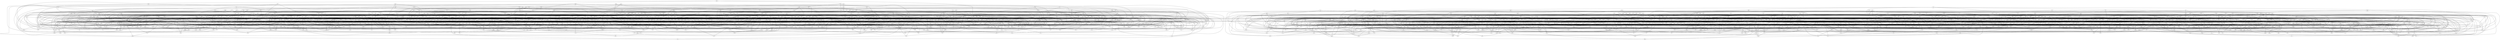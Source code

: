graph day25 {
ssr -- mkc;
ssr -- zdr;
ccn -- hpf;
ccn -- drf;
ccn -- dnr;
bpf -- krh;
bpf -- stt;
lhf -- zpv;
pgn -- xjc;
gfn -- xhp;
gfn -- hvg;
gfn -- bqd;
srl -- hfb;
srl -- gmm;
srl -- qjh;
mtb -- mcl;
mtb -- nps;
hkc -- dcz;
hkc -- mcl;
hkc -- kzp;
hkc -- zpc;
hkc -- sgg;
fhd -- vst;
kpz -- shk;
kpz -- mfn;
qkb -- gdx;
dgb -- xvb;
dgb -- mnf;
cnt -- pfj;
cnt -- khj;
cnt -- qdb;
rxk -- ktd;
xtf -- dhk;
xtf -- mqk;
xtf -- zmp;
czq -- hpc;
czq -- tmk;
czq -- ttv;
czq -- gmk;
rcs -- scs;
zjt -- jgd;
zjt -- jcm;
zjt -- kms;
vdj -- jkt;
vdj -- ssd;
zpq -- lmx;
zpq -- tcv;
zpq -- zdl;
mpz -- jcb;
mpz -- hfl;
mpz -- ppj;
bcm -- ctd;
bcm -- dtz;
bcm -- ssd;
bcm -- dxd;
bcm -- lsl;
qqq -- cjl;
qqq -- pdp;
qqq -- zhv;
qqq -- tvb;
gxj -- lkj;
gxj -- tbq;
gxj -- sfm;
zhk -- fqf;
zhk -- ptj;
zhk -- vln;
zdl -- lxk;
zdl -- dpr;
zdl -- tcv;
ncp -- vqp;
ncp -- vqn;
srz -- lnv;
srz -- fsg;
jqk -- csq;
jqk -- mcz;
cvv -- glq;
cvv -- rsc;
cvv -- dzf;
cvv -- gdn;
cvv -- dfp;
vcx -- vdj;
vcx -- npc;
vcx -- nrx;
lbq -- zds;
psn -- npq;
psn -- xzz;
psn -- gjx;
psn -- svf;
tnf -- zqk;
tnf -- jhs;
tnf -- zbh;
tnf -- lnq;
vtz -- bhh;
vtz -- gxr;
vtz -- blx;
pzq -- vcj;
pzq -- cqn;
pzq -- jxr;
pzq -- qvx;
bdt -- jzm;
bdt -- dhh;
bdt -- hpc;
bdt -- tbp;
gjm -- vtz;
gjm -- kjl;
gjm -- jln;
zcg -- kcv;
zcg -- sqv;
fck -- qsp;
fck -- tcp;
lls -- zvq;
lls -- tkd;
lls -- tzd;
hbr -- hld;
hbr -- rkl;
hbr -- cbg;
zsh -- dcx;
zsh -- zhr;
mmr -- tbk;
mmr -- qns;
mmr -- zmp;
fvf -- rsp;
rfr -- bdd;
krn -- dkk;
krn -- dfd;
vvc -- hmj;
vvc -- zmh;
ctd -- gmg;
ctd -- lmq;
ctd -- zzk;
sqk -- qsg;
sqk -- hpq;
sqk -- nhf;
rsp -- vlb;
tsf -- dkp;
tsf -- csh;
lcm -- tjj;
nxn -- gph;
nxn -- kjl;
jxr -- rgn;
cch -- snz;
dtz -- kng;
gkn -- bgm;
rfk -- ngv;
qrr -- bqr;
qrr -- rjp;
qrr -- fqs;
qrr -- gsx;
qrr -- rjr;
dmq -- clv;
dmq -- zdj;
dmq -- zmh;
dxd -- mxp;
gxr -- nnh;
gxr -- hpn;
pqx -- nbh;
pqx -- qjx;
pqx -- frt;
pqx -- vpb;
pqx -- mmn;
mdt -- qkc;
mdt -- jzn;
mdt -- jks;
mdt -- qbc;
mdt -- zdp;
frj -- fgj;
dvv -- tjj;
dvv -- hkm;
dvv -- tqf;
dvv -- cmc;
mcs -- ttz;
mcs -- xcr;
vxg -- mcp;
vxg -- gxt;
vxg -- mqn;
pmv -- sqv;
mzb -- zsh;
pvf -- sgg;
pvf -- jzx;
sxk -- nsg;
sxk -- mpc;
sxk -- qjh;
grj -- srz;
grj -- dgx;
vbh -- sbn;
vbh -- rkl;
qzg -- xdv;
qzg -- zgb;
qzg -- mpl;
qzg -- fmc;
zbl -- zbf;
nst -- svd;
fbq -- cmf;
fbq -- dcx;
fbq -- gzt;
fbq -- lln;
kfb -- gsk;
lsv -- lch;
lsv -- lxt;
lsv -- mfv;
lsv -- lxk;
slc -- ppg;
rds -- hrd;
rds -- tlv;
rds -- qbm;
vgp -- qcp;
vgp -- tcj;
kcx -- mbc;
kcx -- gkn;
kcx -- xmk;
kcx -- xtj;
kzj -- fpg;
kzj -- dng;
qhr -- gfm;
qhr -- ktx;
qhr -- lmg;
qhr -- kbn;
dtr -- fgc;
dtr -- mzg;
dtr -- mcs;
vfx -- mfh;
vfx -- frd;
szm -- hkt;
szm -- gmm;
szm -- hfh;
szm -- ckk;
qdg -- rcg;
kxg -- qnz;
kxg -- vbk;
kxg -- pff;
kxg -- hll;
kxg -- dfs;
hgm -- gnk;
hgm -- ptd;
hgm -- mxc;
hgm -- kmb;
gbx -- mkt;
gbx -- nkn;
gbx -- mcj;
fpx -- dtz;
fpx -- zvh;
lgl -- qcg;
lgl -- zbh;
lgl -- rcg;
sfv -- mzg;
sfv -- xfd;
sfv -- kgs;
sls -- dfj;
sls -- tfd;
sls -- vtj;
sls -- znv;
msc -- gqz;
msc -- hdp;
msc -- gdn;
msc -- qbd;
tfz -- fnk;
tfz -- scr;
tfz -- vff;
tfz -- tdb;
gmb -- gst;
gmb -- dqr;
gmb -- grk;
gmb -- hfp;
grs -- pfj;
xsr -- bbs;
vbj -- pts;
vbj -- lnm;
vbj -- jzx;
qnx -- qxz;
qnx -- ckk;
nvt -- dhc;
dhk -- ztd;
zfm -- shk;
zfm -- npq;
zfm -- kbn;
zfm -- lbd;
jjl -- sht;
jjl -- cvl;
jjl -- qkr;
jjl -- kbf;
jsv -- dhg;
jsv -- jvg;
jsv -- ghd;
jsv -- hqs;
jsv -- mrr;
nlk -- xsp;
nlk -- cbt;
nlk -- qmd;
blx -- mtb;
blx -- fhf;
slk -- bmb;
slk -- jjp;
slk -- hdg;
slk -- dtf;
pkk -- ksl;
bjv -- kbl;
bjv -- rbl;
bjv -- bdt;
bjv -- fvf;
njb -- zlq;
skz -- tpn;
skz -- cxr;
skz -- vfx;
skz -- klc;
skz -- tpl;
mmp -- mhx;
mmp -- mpc;
xsm -- hmj;
xfd -- xpz;
vff -- gmx;
vff -- zxl;
pck -- czg;
pck -- hjg;
pck -- jkt;
pck -- dkp;
ldl -- rsq;
ldl -- gmm;
ldl -- tkt;
zfk -- lpm;
zfk -- qch;
zfk -- fts;
ctn -- rxc;
ctn -- svf;
mnj -- dlg;
mnj -- jkt;
fjj -- rfb;
fjj -- jhc;
fjj -- rdb;
fjj -- bmg;
cqp -- vxq;
cqp -- ppx;
cqp -- svd;
pqj -- pxc;
pqj -- ggj;
pqj -- qrz;
pqj -- pdc;
dqr -- dnr;
dqr -- rkl;
qfn -- zbf;
fxr -- xnh;
fxr -- ljb;
fxr -- nmb;
chb -- ztf;
chb -- hxp;
lbb -- cpv;
lbb -- zqk;
lbb -- hvg;
lbb -- cvl;
tjk -- tts;
tjk -- dhp;
sfx -- ktx;
sfx -- znk;
sfx -- gpz;
sfx -- qln;
sfx -- ggh;
jjp -- fhl;
jjp -- zdg;
xxn -- mjv;
dfv -- xvh;
dfv -- mfn;
dfv -- hfb;
dfv -- hzn;
ths -- vfl;
ths -- frz;
ths -- lhm;
ths -- nks;
ths -- sxx;
cgs -- lkj;
zqd -- tmk;
zqd -- hgh;
zqd -- hld;
zqd -- dhs;
fgg -- kmr;
fgg -- mhx;
fgg -- xlt;
jbh -- dmg;
jbh -- qkx;
jbh -- bmg;
jbh -- skl;
jbh -- zlq;
kkf -- kql;
thd -- xnc;
thd -- pts;
thd -- jbf;
pzb -- zhk;
pzb -- bln;
pzb -- qpl;
pzb -- bfs;
pzb -- mgh;
gfx -- qjd;
gfx -- bvk;
gfx -- fmx;
gfx -- ssv;
hpf -- xgq;
csz -- lmf;
csz -- rkk;
csz -- zrj;
dmb -- hbk;
dmb -- zbn;
dmb -- hhs;
lbd -- zvc;
lnq -- lxq;
lnq -- nms;
lnq -- lfp;
dkh -- svf;
dkh -- mct;
dkh -- kmj;
dkh -- tjr;
gxs -- hcv;
gxs -- ncp;
gxs -- msj;
gxs -- lxr;
gxs -- lzx;
snx -- xzv;
vkj -- qmv;
vkj -- krc;
vkj -- tvx;
mfv -- mfh;
svh -- msn;
svh -- sxj;
svh -- stn;
ltd -- csq;
ltd -- bmk;
ltd -- cnt;
ltd -- vkj;
ltd -- mmp;
cft -- mhx;
cft -- vfn;
cft -- dpz;
cft -- bdl;
cft -- krn;
gld -- mkj;
gld -- rkd;
gld -- dsr;
gld -- hsx;
gld -- dzj;
sfg -- pmx;
sfg -- dtc;
sfg -- vst;
xqq -- dbx;
xqq -- sxj;
tgx -- sfm;
tgx -- kvt;
cqv -- lkz;
cqv -- sxm;
fnk -- hls;
fnk -- prg;
knn -- rvq;
knn -- cxl;
knn -- cfz;
trp -- rzn;
trp -- gnq;
trp -- xpp;
trp -- sjh;
xtx -- xpp;
qbd -- mmb;
nnh -- pms;
clk -- fxg;
clk -- mlk;
clk -- fxh;
clk -- nzh;
clk -- cbg;
kqz -- rnh;
kqz -- ssd;
glp -- kkx;
glp -- nkp;
glp -- zbh;
glp -- fbq;
glp -- hmz;
glp -- vns;
nxl -- mxv;
nxl -- zmt;
nxl -- xgm;
fhp -- mzd;
fhp -- jlk;
fhp -- jtc;
jzc -- mfh;
jzc -- lkp;
jzc -- tnf;
jzc -- ldr;
lhm -- vgp;
lhm -- ptf;
glr -- mkt;
glr -- kjx;
glr -- zmm;
xkh -- cfk;
xkh -- rjp;
xkh -- jzx;
ssv -- gzp;
fhl -- rsp;
tlx -- fmc;
tlx -- tgd;
tlx -- zxk;
ptd -- krh;
ptd -- fnr;
ptd -- czp;
bvx -- fqf;
bvx -- spp;
bvx -- lsl;
bvx -- nfx;
jbm -- qld;
jbm -- vcj;
jbm -- qmq;
jbm -- pkl;
trn -- gcf;
trn -- qsj;
trn -- bgt;
vjd -- rfr;
vjd -- dsx;
vjd -- cms;
mzt -- pxs;
mzt -- vqd;
mzt -- sqf;
mzt -- drx;
rsv -- zbf;
rsv -- ddf;
rsv -- tlx;
rsv -- fnb;
rpn -- rsr;
rpn -- lpq;
pbg -- mmb;
pbg -- rlf;
qrl -- nhf;
qrl -- fvf;
qgp -- jjb;
qgp -- kll;
qgp -- fhn;
qgp -- qvx;
qgp -- tjr;
lnd -- jtj;
btp -- rcj;
btp -- lfp;
jcr -- jgj;
qmv -- qbs;
qmv -- zpc;
blb -- fst;
blb -- rzn;
blb -- rhs;
blb -- njr;
gqj -- cqv;
gqj -- zvf;
gqj -- qcb;
gqj -- zkh;
hxr -- jbz;
fts -- mcs;
fts -- nnh;
pvr -- gsm;
pvr -- rsq;
skq -- vqp;
skq -- bjs;
skq -- tch;
ksf -- dnq;
ksf -- jxv;
ksf -- nmv;
qdk -- nmb;
qxv -- dfv;
qxv -- qdk;
qxv -- rlj;
qxv -- gzp;
qxv -- zbz;
nsk -- gqz;
zbb -- knd;
zbb -- hvp;
zbb -- lls;
zbb -- fhr;
zbb -- njr;
zbb -- htv;
vqp -- vst;
cdr -- fhv;
cdr -- vvq;
cdr -- zjq;
cdr -- gsc;
lbg -- sns;
lbg -- vzt;
lbg -- sdz;
lbg -- thd;
lbg -- pxl;
vbd -- dhc;
vbd -- rcn;
vbd -- kfb;
vbd -- bvq;
vbd -- hlx;
vbd -- png;
vbd -- ghh;
vrh -- zrk;
cvl -- dnd;
qhf -- crj;
qhf -- bhx;
kqr -- pgl;
kqr -- kqp;
kqr -- xld;
kqr -- ccn;
bvq -- jcb;
cxl -- ljb;
tss -- xlm;
tss -- rht;
tss -- shh;
tss -- vrk;
scv -- glr;
scv -- qsr;
scv -- rjh;
scv -- cml;
ksl -- zpn;
ksl -- bcz;
zsz -- kgp;
zsz -- mmn;
zsz -- xbm;
pxs -- rsp;
hsj -- kbf;
hsj -- pvs;
hsj -- lcf;
jcb -- mzg;
hmt -- fmv;
hmt -- fzs;
hmt -- tcp;
hmt -- xkh;
ktv -- vsn;
ktv -- nbk;
ktv -- kvt;
htr -- sml;
htr -- hln;
htr -- lqs;
jmc -- nvg;
jmc -- prg;
jmc -- njb;
jmc -- czg;
mmt -- svf;
mmt -- gpz;
mmt -- hgh;
mmt -- dzq;
nbh -- stn;
nbh -- zhr;
rnk -- pbf;
rnk -- zlg;
dzk -- ltj;
dzk -- ndh;
dzk -- dfd;
dzk -- xnh;
dzl -- smk;
dzl -- xhp;
dzl -- qzz;
dzl -- xhm;
dzl -- bln;
nzt -- lpq;
nzt -- bnr;
nzt -- bvq;
nzt -- rpr;
hdp -- fhd;
hdp -- tqn;
hdp -- cgs;
hdp -- gjp;
mvs -- mvr;
mvs -- hnh;
mvs -- rxc;
mvs -- xgq;
rbg -- xrs;
rbg -- gph;
rbg -- jqk;
rbg -- hqv;
rbg -- czm;
gmk -- vhr;
gmk -- pxl;
sxm -- tzz;
sxm -- xlm;
nbl -- bbs;
nbl -- kxn;
nbl -- vvc;
nbl -- psl;
gjp -- jcr;
cfk -- rbl;
lss -- nsl;
gjj -- mfv;
gjj -- ffq;
mrf -- pbq;
mrf -- tqn;
mrf -- ptj;
mrf -- lmq;
lxr -- dsx;
lxr -- qss;
hnz -- pdc;
hnz -- dtz;
hnz -- rcb;
vnz -- qdg;
vnz -- dcq;
vnz -- hqd;
mbs -- tpl;
mbs -- pck;
mbs -- pmb;
mbs -- jxg;
mbs -- gqp;
sbt -- fmv;
sbt -- cxm;
sbt -- mmq;
cxr -- bgt;
lgd -- zxl;
lgd -- ptp;
lgd -- tpp;
lgd -- tmb;
rzg -- ncm;
rzg -- gmh;
rzg -- tqb;
ntv -- dlx;
ntv -- qjx;
ntv -- trn;
ntv -- lmq;
ndh -- hzj;
ndh -- hfb;
kzt -- grs;
kzt -- fqm;
vln -- tcj;
kcv -- cnb;
kcv -- qkb;
rpd -- ghd;
rpd -- dhh;
vmd -- gjj;
jgv -- sqv;
jgv -- vxb;
ttv -- mrr;
frz -- zlq;
frz -- pdc;
hmx -- zns;
hmx -- chf;
hmx -- ftt;
cxt -- xcb;
cxt -- hqq;
cxt -- btp;
cxt -- nbh;
dlq -- zdz;
dlq -- zfk;
dlq -- rsv;
jzj -- jxv;
jzj -- bvq;
jzj -- gsm;
jzj -- gfm;
skg -- tkq;
skg -- tjj;
hlj -- hfl;
hlj -- ptm;
zbr -- fvf;
zbr -- kgs;
zbr -- rkl;
dht -- pmz;
dht -- dgl;
trd -- nhf;
gpt -- phq;
gpt -- vgp;
gpt -- vjd;
gpt -- frj;
gpt -- lpl;
qmk -- fmc;
qmk -- hfk;
qmk -- kcb;
qmk -- lbd;
xmk -- fgj;
nzb -- tpj;
nzb -- nzh;
nzb -- qcj;
npc -- tth;
npc -- mfd;
npc -- rnh;
pjr -- srz;
pjr -- xsm;
cnd -- ctz;
cnd -- gps;
cnd -- bpf;
cnd -- dgl;
pmh -- pkv;
pmh -- lgl;
pmh -- xhm;
pmh -- vcg;
pmh -- xmk;
tbp -- zdp;
tbp -- gxn;
tbp -- hlx;
kkr -- vpx;
kkr -- hll;
nvl -- lvt;
nvl -- knm;
nvl -- gmh;
nvl -- hll;
nvl -- vbh;
msl -- rnp;
msl -- kzk;
msl -- zbz;
cpv -- tbq;
cpv -- bnl;
tch -- gqp;
tch -- mfv;
tch -- pjf;
tch -- lmv;
tch -- djs;
hkm -- knc;
bhh -- khl;
bhh -- mrr;
jqb -- zmh;
jqb -- lkp;
jqb -- fpx;
jqb -- vdj;
bxp -- fsg;
bxp -- xnq;
bxp -- dst;
hfh -- bkz;
hfh -- rxg;
hfh -- pzl;
vxj -- hkf;
vxj -- rsv;
vxj -- cqg;
vxj -- jvg;
lpl -- sht;
lpl -- zxj;
lpl -- tdb;
jcj -- cfl;
jcj -- nds;
hln -- xjv;
hln -- lzg;
hnh -- kmb;
hnh -- tcc;
mbm -- lbj;
mbm -- ffq;
mbm -- xmz;
mbm -- sxj;
zjf -- dhh;
zjf -- pxs;
zjf -- kbr;
zjf -- sdz;
zjf -- qmr;
rsx -- sxk;
rsx -- zmm;
lbn -- nmv;
lbn -- qrl;
lbn -- bvq;
lbn -- msl;
lbn -- sxz;
lbn -- csq;
mcl -- smg;
nmv -- pgn;
hdl -- phn;
hdl -- lbq;
hdl -- bdl;
hdl -- fgg;
jks -- kzp;
jks -- pcf;
krh -- pgl;
rck -- zhr;
rck -- xjv;
rck -- hlv;
gpr -- njt;
gpr -- rpz;
gpr -- lxs;
gpr -- hrd;
ftt -- mjv;
vqt -- mcl;
vqt -- lvk;
hsx -- zxj;
hsx -- rzl;
pdg -- prp;
pdg -- fqs;
pdg -- qmr;
pdg -- bjp;
pdg -- rlx;
hzs -- kqp;
hzs -- pmz;
hzs -- rjb;
fgn -- rpr;
fgn -- lnz;
fgn -- hvz;
fgn -- hzj;
zkf -- ccd;
gzt -- ssr;
gzt -- sfg;
hvg -- sff;
hvg -- qdl;
zrq -- lfs;
zrq -- lns;
zrq -- vpb;
zrq -- lzl;
dnh -- dtc;
jzr -- njb;
jzr -- hmx;
jzr -- zfv;
jzr -- zvm;
bpx -- dfd;
bpx -- mvr;
bpx -- dnq;
njx -- zqk;
njx -- kmq;
njx -- kfv;
njx -- jcr;
mhq -- tbk;
mhq -- qkb;
mhq -- xbt;
mhq -- rsg;
zhl -- vvq;
zhl -- xbm;
zhl -- sxx;
zhl -- dhj;
zhl -- nms;
cnx -- rdb;
cnx -- ktv;
mpv -- prk;
mpv -- jfl;
mpv -- sbn;
mpv -- mcz;
qkx -- bcz;
qkx -- htv;
qkx -- rlz;
ftk -- nbh;
ftk -- znv;
ftk -- hvm;
ftk -- gdv;
phn -- xtz;
phn -- zjf;
kpc -- clp;
kpc -- xsm;
kpc -- gdx;
njr -- kjs;
jkg -- mlk;
jkg -- lvt;
jkg -- kbn;
jkg -- fmf;
frc -- ckc;
frc -- kns;
frc -- fhs;
frc -- rfn;
frc -- cng;
cxc -- nhf;
cxc -- zjt;
cxc -- fqm;
cxc -- klt;
plb -- rdb;
cvr -- djn;
cvr -- zmr;
cvr -- zkf;
hkt -- xvn;
hkt -- gsx;
zjq -- ngx;
zjq -- xsk;
zjq -- zdr;
zjq -- lnv;
smg -- hpn;
hlx -- blx;
hlx -- cml;
hlx -- qnx;
hlx -- kns;
scr -- qph;
scr -- nsn;
scr -- jcj;
hbp -- gnp;
hbp -- zvp;
hbp -- zpc;
hbp -- gps;
pdb -- krc;
pdb -- tmn;
pdb -- krh;
kcz -- dtx;
kcz -- xvb;
kcz -- kqz;
kcz -- ptf;
jvg -- zvc;
nkn -- krh;
nkn -- mmp;
qmd -- ktd;
qmd -- stm;
qmd -- fhf;
qmd -- tcp;
zxk -- sns;
zxk -- tvt;
qrq -- svd;
qrq -- scs;
bvk -- zdp;
bvk -- gkt;
bvk -- ppj;
khl -- hkf;
str -- kmd;
str -- shg;
str -- tth;
pzh -- hpn;
pzh -- vqr;
pzh -- kqk;
pzh -- xcr;
dmg -- bqf;
dmg -- mkf;
lvt -- vrh;
lvt -- khl;
bkt -- pxl;
bkt -- sgg;
bkt -- kzp;
cmv -- dlg;
cmv -- lcm;
cmv -- lxk;
sbx -- ldl;
sbx -- hvq;
sbx -- hpf;
kmr -- pgn;
krc -- mmq;
ndc -- kpg;
ndc -- mlg;
ndc -- flj;
ndc -- tgd;
djq -- xls;
djq -- jnf;
djq -- gjx;
djq -- rlj;
djq -- vgg;
npn -- zdr;
npn -- dhk;
npn -- kqz;
npn -- dhp;
plp -- gjp;
plp -- pjr;
plp -- fbr;
plp -- lzx;
gsf -- sdg;
gsf -- qcb;
gsf -- glq;
gsf -- mgh;
vlb -- rjb;
qss -- zbn;
qss -- mmg;
qss -- kvn;
clf -- zht;
clf -- qsj;
rdq -- kmd;
rdq -- pkk;
rdq -- krv;
tlv -- xzv;
tlv -- grs;
tlv -- vbh;
pkc -- kxn;
pkc -- sxj;
pkc -- vkp;
pkc -- psm;
pkc -- mfd;
nrf -- prk;
nrf -- tmn;
nrf -- bhh;
zlf -- lhf;
zlf -- gjm;
zlf -- dzq;
zlf -- hdb;
qbs -- dkk;
qbs -- hgh;
qbs -- hvz;
dvz -- plb;
dvz -- fnk;
dvz -- tvz;
dvz -- vvc;
tsh -- gjj;
cbt -- hkf;
cbt -- dkk;
dhn -- xvh;
lpz -- sff;
lpz -- nst;
zrv -- qcl;
zrv -- xvs;
zrv -- lpq;
zrv -- lnz;
nzj -- bxp;
nzj -- nkp;
nzj -- qsj;
hsf -- lhb;
hsf -- xld;
hsf -- jtj;
hsf -- hlk;
hsf -- pms;
hsf -- gpz;
hpc -- jxv;
ckk -- xtz;
fmm -- hsg;
fmm -- lhm;
fmm -- mjv;
fmm -- cdq;
fmm -- jcj;
fmm -- rbj;
rxg -- nhs;
clh -- cgq;
rxl -- rck;
rxl -- kbf;
rxl -- pmv;
hqd -- sff;
hqd -- kxn;
frd -- gmg;
frd -- xsk;
vfn -- pgn;
vfn -- hkf;
vfn -- xjc;
dxq -- kjx;
dxq -- kqr;
dxq -- zhc;
dxq -- hnd;
bfr -- mqn;
bfr -- qrn;
gdv -- rkk;
gdv -- fhd;
gdv -- jfp;
gdv -- qhf;
vfc -- nvt;
vfc -- bhb;
vfc -- xvh;
vfc -- drf;
qfl -- lhb;
qfl -- kns;
dnp -- vff;
dnp -- nsk;
txv -- fnq;
txv -- vjh;
jxg -- ptj;
jxg -- rkd;
jxg -- fgb;
pmk -- zht;
pmk -- tbr;
pmk -- ltq;
jhs -- dlg;
jhs -- clf;
jhs -- dnh;
mct -- fzs;
mct -- clh;
mct -- xnc;
mct -- prp;
ldq -- mvh;
ldq -- sqf;
ldq -- djf;
ldq -- xfn;
vgb -- vxb;
czm -- mlg;
zzk -- cxn;
zzk -- nfn;
hdb -- qmv;
hdb -- lhf;
gzj -- ndc;
gzj -- blh;
gzj -- pvr;
gzj -- gsn;
pbf -- ltj;
pbf -- pgn;
zvq -- jgh;
cbb -- qmk;
cbb -- kzt;
cbb -- zdg;
cbb -- pgd;
cbb -- kpz;
cbb -- dbn;
fmd -- gmz;
fmd -- pqp;
fmd -- ngz;
fmd -- mcj;
lgp -- fhf;
lgp -- chn;
lgp -- qcj;
lgp -- qsp;
xqf -- mqn;
xqf -- fnb;
sjh -- mkc;
sjh -- cxt;
sns -- hvz;
zth -- dhp;
zth -- csz;
zth -- psm;
hqs -- kpg;
hqs -- zrk;
lnr -- tcz;
lnr -- cml;
lnr -- pxl;
pkl -- rnk;
pkl -- pts;
qzz -- bdx;
rcj -- lbj;
rcj -- cnb;
lmq -- slc;
lmq -- qxm;
lmq -- tfv;
xmm -- bvq;
xmm -- bfr;
xmm -- hpd;
flc -- rqh;
flc -- tmk;
flc -- xjm;
flc -- xng;
flc -- kpg;
flc -- xxf;
flc -- zdg;
hkr -- xbm;
xcn -- pvr;
xcn -- clb;
xcn -- hzc;
xcn -- nzh;
xcn -- tcc;
xcn -- pgc;
qsr -- tqj;
qsr -- sns;
dzf -- ssd;
dzf -- qft;
vmg -- kql;
vmg -- tdb;
vmg -- tfz;
hrq -- lvk;
dqs -- tkd;
dqs -- tgx;
dqs -- hnz;
mvr -- dnr;
hxx -- qjk;
hxx -- mvr;
hxx -- rxc;
hxx -- vjl;
pfl -- crc;
pfl -- ppg;
xrp -- fgj;
xrp -- lmv;
tpj -- rtz;
tpj -- zsd;
tpj -- qsg;
skl -- vrk;
xgr -- nnh;
mfz -- qzz;
mfz -- pkk;
mfz -- dhn;
mfz -- gnq;
vjl -- fxh;
vjl -- rhp;
vjl -- mcj;
flh -- clh;
flh -- pff;
flh -- xld;
xgs -- bvs;
hfk -- srl;
hfk -- klp;
hfk -- cch;
hrv -- sbn;
hrv -- zbl;
jpm -- fjq;
jpm -- tbq;
jpm -- fbv;
sds -- bmg;
sds -- zcg;
sds -- blk;
sds -- pfr;
jkt -- ccd;
mcz -- jcb;
mcz -- xhn;
tqb -- hrq;
tqb -- pjb;
hss -- rmf;
hss -- rzs;
hss -- ctz;
rsq -- ttv;
kbx -- ngv;
kbx -- xqf;
kbx -- zds;
kbx -- prk;
hhv -- str;
hhv -- dpr;
hhv -- hqq;
hhv -- ltn;
hhv -- zsj;
nzh -- mzg;
fnr -- gnp;
fnr -- nxm;
tcc -- kbx;
tcc -- tgd;
mmd -- xdj;
mmd -- hgr;
mmd -- cks;
mmd -- tfv;
ljh -- trd;
ljh -- kxp;
ljh -- chn;
ljh -- nxm;
gfk -- xvn;
gfk -- vxn;
gfk -- jcb;
gfk -- sdr;
tvt -- cgq;
tvt -- fxr;
tvt -- ngv;
vpx -- tvb;
vkl -- xdv;
vkl -- qsg;
vkl -- lnm;
vkl -- jjb;
jxb -- hmj;
jxb -- bst;
jxb -- cxr;
jxb -- cvl;
spk -- rcg;
spk -- jsk;
spk -- tzd;
spk -- cxn;
qhn -- cvl;
ptp -- phq;
ptp -- dgx;
zht -- kql;
zht -- xrd;
zht -- qvb;
rvv -- lhg;
rvv -- zmr;
rvv -- hsx;
dbp -- kll;
dbp -- tcp;
dbp -- svq;
bkl -- mjh;
bkl -- hkm;
bkl -- rsc;
bkl -- vrk;
mbc -- pns;
mbc -- fsz;
mbc -- prg;
mbc -- cqv;
mbc -- xcx;
nfd -- tgd;
nfd -- lxn;
zdz -- cqn;
znv -- kvj;
znv -- kmq;
znv -- xmz;
znv -- zrj;
mlp -- vfx;
mlp -- cvr;
mlp -- qzs;
mlp -- mjh;
bdl -- kjx;
bdl -- ktx;
bdl -- tzg;
lzr -- ztv;
lzr -- dfj;
lzr -- nrx;
lzr -- cxt;
ptj -- qmr;
bqr -- qlc;
bqr -- zbz;
djf -- hfp;
djf -- rlx;
djf -- pfj;
hnd -- npf;
gxh -- dfc;
gxh -- nhs;
gxh -- fnr;
gxh -- cls;
gxh -- dkk;
tsv -- vcn;
tsv -- fhf;
tsv -- jbf;
rpt -- hdb;
rpt -- nmb;
rpt -- dfz;
rpt -- dlq;
mzd -- srz;
mzd -- gmx;
mzd -- pmk;
mkt -- rmf;
mkt -- bkt;
fmf -- ndh;
fmf -- pdv;
fmf -- cng;
gst -- tqj;
gst -- qlk;
gst -- prb;
ggh -- qkc;
ggh -- sbx;
ggh -- hxv;
gsx -- xnc;
gsx -- cgq;
xsb -- dlx;
xsb -- dfp;
xsb -- zgg;
fhr -- vns;
fhr -- kng;
fhr -- tgx;
dbs -- vld;
dbs -- knn;
dbs -- pms;
dbs -- nsl;
lxn -- kmn;
lbh -- zdr;
lbh -- nrq;
qld -- jzm;
qld -- hzs;
qld -- fqz;
qld -- jlx;
xtz -- pdv;
rsh -- kpz;
rsh -- qdd;
rsh -- tmk;
rsh -- pgn;
zsv -- jgv;
zsv -- gzt;
zsv -- nxl;
zsv -- lmv;
ctz -- khl;
ctz -- hfp;
ctz -- nsm;
khz -- gps;
kpr -- pvs;
kpr -- nxp;
kpr -- xxv;
kpr -- psm;
tvf -- pvf;
tvf -- crl;
tvf -- mxc;
mfn -- vbn;
mfn -- qfn;
dfp -- knc;
rcb -- lxb;
vtc -- pkv;
vtc -- kdd;
vtc -- tkc;
vtc -- djm;
zlx -- rmn;
zlx -- kcv;
zlx -- pck;
zlx -- jrz;
mgq -- zcg;
mgq -- vqp;
mgq -- rzl;
mgq -- nxp;
rhp -- drc;
rhp -- dgl;
gkx -- vxq;
gkx -- knc;
gkx -- gqp;
xnl -- zsd;
xnl -- dnl;
xnl -- gsm;
tng -- gmx;
tng -- jrz;
tng -- lpl;
tng -- tqn;
hlk -- prk;
dfs -- fmp;
dfs -- pcf;
sxp -- qcp;
sxp -- dgb;
sxp -- ftt;
szv -- ncm;
szv -- kxg;
szv -- kvf;
pdj -- sdr;
pdj -- rcp;
pdj -- xtz;
pdj -- mlg;
pdj -- prp;
hlt -- zhr;
blk -- fsz;
bhd -- jgv;
fbr -- qsj;
tfv -- djm;
tfv -- cms;
fqm -- kzp;
qzn -- jvl;
qzn -- lmq;
qzn -- rfb;
rdx -- zvh;
rdx -- jgj;
rdx -- lpj;
rdx -- vkv;
rdb -- hkr;
jmj -- pms;
jmj -- phn;
jmj -- nrf;
jmj -- pcf;
jmj -- zbf;
kzq -- sxm;
kzq -- hlt;
kzq -- xnq;
kzq -- glq;
qfv -- mtv;
qfv -- chf;
qfv -- chb;
qfv -- fhc;
qcg -- ngx;
qcg -- hmx;
pdq -- bmq;
pdq -- nnq;
pdq -- cxl;
pdq -- dlf;
pns -- lxb;
pns -- jrz;
pns -- mxp;
rbz -- bgm;
rbz -- gxj;
rbz -- pxc;
rbz -- hxr;
bhx -- xqq;
bhx -- cnx;
bhx -- lzg;
dpr -- dnd;
dpr -- qvb;
pks -- mnh;
pks -- lgp;
pks -- pzl;
pks -- mvh;
pks -- xgr;
xvh -- gfm;
xvh -- dhg;
xvh -- rxk;
xvh -- hzn;
fqf -- dfk;
jsk -- xdb;
jsk -- kbf;
jsk -- ngx;
mxv -- svp;
mxv -- xbt;
mxv -- dtx;
zss -- bcz;
zss -- msn;
zss -- xlm;
zss -- blk;
zss -- nsn;
mkj -- dsx;
mkj -- cvl;
gsc -- pmv;
hcr -- msj;
hcr -- tth;
hcr -- jfc;
hcr -- chk;
knm -- nvt;
knm -- hpd;
knm -- gmh;
prb -- kbq;
prb -- krn;
prb -- gsn;
prb -- vbn;
hzc -- tcp;
hzc -- pmz;
hzc -- xjm;
cbp -- rnk;
cbp -- krh;
cbp -- zvc;
cbp -- jtj;
rlz -- qrz;
rlz -- fjq;
hqv -- fkn;
hqv -- ttz;
hqv -- sns;
lbr -- lfp;
lbr -- zjl;
zgj -- lbj;
zgj -- fhc;
zgj -- sxq;
zgj -- nsk;
zgj -- xxn;
fqs -- jql;
fqs -- nxm;
fqs -- lnz;
tkq -- mmg;
tpn -- tkq;
tpn -- xrd;
tpn -- kqz;
hsn -- hmj;
jgt -- btp;
jgt -- xnq;
jgt -- xcs;
jgt -- cmc;
qkr -- cvq;
qkr -- dtx;
tmb -- lrm;
tmb -- vln;
tmb -- fsz;
tmb -- xbz;
tdp -- lcb;
tdp -- sbd;
tdp -- tzt;
tdp -- hvg;
hgn -- hrv;
hgn -- xnl;
hgn -- rsq;
vxn -- bkz;
vxn -- qmv;
flj -- czp;
flj -- gsn;
cvq -- xgs;
cvq -- jgj;
qgs -- gkn;
qgs -- lvh;
qgs -- tgx;
qgs -- vrr;
brk -- dnl;
brk -- vmn;
brk -- jzx;
brk -- rpn;
lrj -- klt;
lrj -- kdk;
lrj -- kpg;
lrj -- czp;
tcz -- xgq;
tcz -- kmr;
zcm -- gck;
zcm -- pgc;
zcm -- cls;
zcm -- mfn;
hdg -- blh;
cmf -- fnx;
plc -- tzj;
plc -- gdr;
plc -- mkr;
plc -- rzg;
pdz -- djn;
pdz -- hln;
pdz -- xgm;
khj -- cch;
cqm -- hll;
cqm -- flh;
cqm -- blx;
cqm -- rmf;
hbx -- hqq;
hbx -- rht;
hbx -- zqk;
ltq -- nsn;
ltq -- pvs;
ltq -- cdq;
zmt -- zsj;
svp -- zdj;
svp -- kkf;
mxp -- jfc;
xps -- mcp;
xps -- zpc;
xps -- xnc;
vnt -- hkt;
vnt -- lpq;
vnt -- vqt;
tvl -- nhf;
tvl -- khz;
tvl -- gph;
tvl -- qbs;
rvq -- vjh;
rvq -- shk;
bmk -- nmb;
bmk -- hxv;
bmk -- xnh;
mbp -- dtf;
mbp -- jks;
mbp -- qlk;
mbp -- fts;
mbp -- nzb;
zcp -- mdt;
zcp -- rjb;
zcp -- rhp;
zcp -- gnk;
jfc -- rcb;
nfv -- glq;
nfv -- kng;
nfv -- gkn;
qmq -- drx;
qmq -- stm;
kjz -- bdd;
kjz -- tbq;
kjz -- fgb;
kjz -- ppg;
cmc -- dcq;
cmc -- nfn;
krd -- rcs;
krd -- htr;
krd -- pdz;
krd -- lhg;
tzt -- tts;
tzt -- lkp;
lhb -- lpm;
csh -- pjr;
csh -- hsn;
csh -- mxv;
kdk -- cqg;
kdk -- sdr;
clb -- hqs;
clb -- kbl;
clb -- pkl;
jrz -- vqn;
jrz -- cms;
srv -- rzg;
srv -- knm;
nhv -- lzg;
nhv -- kmq;
nhv -- fqf;
nhv -- bhx;
sbd -- cps;
sbd -- zpq;
fhc -- qdl;
drf -- zbz;
gbr -- qxm;
gbr -- ngx;
gbr -- lsl;
gqx -- hld;
gqx -- bmb;
gqx -- czm;
mhk -- rdb;
mhk -- xgs;
mhk -- ltq;
hmn -- jhc;
hmn -- kcv;
hmn -- bfs;
hmn -- xxv;
hmn -- hxp;
rlx -- sqf;
rlx -- kzk;
rlx -- zlg;
kdd -- kng;
kdd -- knc;
szg -- cml;
szg -- smg;
ljm -- kzs;
ljm -- rcg;
ljm -- rfr;
ljm -- dng;
gcf -- xxv;
xvs -- xtz;
xvs -- ngv;
xvs -- qrn;
xvs -- rvq;
kmq -- mzq;
zbh -- sfg;
zbh -- vcq;
jnf -- dht;
jnf -- flj;
qbc -- rfk;
qbc -- klt;
jtg -- vcn;
jtg -- qsg;
jtg -- mpl;
jtg -- dkk;
mmn -- ztd;
shg -- lnv;
shg -- kfq;
cks -- cqp;
cks -- mgh;
cks -- hbk;
lln -- qhs;
lln -- rcb;
kzs -- nkp;
xrk -- dtx;
xrk -- nks;
dbq -- hxp;
dbq -- xcx;
dbq -- tjj;
jlx -- jbf;
jlx -- cch;
jlx -- ttz;
znh -- hgg;
znh -- rjh;
znh -- xng;
znh -- dkr;
kmj -- fnq;
kmj -- rjb;
kmj -- blh;
pfr -- ggb;
qcs -- fpv;
qcs -- mqk;
gdn -- rkk;
zmk -- vch;
zmk -- lmv;
zmk -- nqh;
zmk -- ztv;
xdj -- knc;
vmb -- rxc;
vmb -- zdz;
vmb -- fnq;
vmb -- fqm;
gzp -- znk;
gql -- sjh;
gql -- chb;
rqz -- tzt;
rqz -- vnz;
rqz -- bvv;
rqz -- qft;
rsb -- frd;
rsb -- zmt;
rsb -- jjj;
qvx -- sxz;
qvx -- jtg;
rql -- tgx;
rql -- kkf;
tzg -- nsm;
tzg -- mtt;
tzg -- hkc;
mlk -- mrr;
mlk -- xzz;
mgm -- qsr;
mgm -- kqk;
mgm -- khz;
mgm -- lmg;
chf -- xrk;
chf -- tjj;
chf -- clv;
khs -- bjp;
jzn -- fxr;
hbk -- nrq;
bhb -- jtj;
bhb -- svf;
lfs -- dhp;
lfs -- xvq;
gnc -- qjb;
gnc -- cgs;
gnc -- nhm;
gnc -- vbp;
gnc -- gsc;
jnm -- nfz;
jnm -- khj;
jnm -- tcz;
jnm -- jbn;
pgd -- dfs;
sps -- nqh;
sps -- vnd;
sps -- chk;
sps -- npn;
jgd -- fhs;
jgd -- txv;
bkz -- hfb;
bkz -- cbg;
bkz -- kzt;
xzs -- tfv;
xzs -- lkj;
xzs -- snf;
qxh -- rmn;
qxh -- dhn;
qxh -- dgx;
njt -- kmn;
njt -- bhb;
jln -- qsr;
jln -- fck;
jln -- rvq;
rlj -- lpq;
pjf -- qhn;
qqc -- qrl;
qqc -- ldg;
qqc -- qch;
xcb -- jkt;
xcb -- lpz;
hpn -- bjp;
lkk -- rdb;
lkk -- kfq;
lkk -- gcf;
lkk -- ztv;
ngv -- pjb;
dpz -- vxn;
dpz -- fmf;
dpz -- grs;
zdx -- hdg;
zdx -- rsr;
zdx -- pgc;
gbc -- fxg;
gbc -- svq;
gbc -- nfd;
gbc -- xgr;
hvj -- nvb;
hvj -- tdn;
hvj -- xcs;
hvj -- qkr;
vqd -- mmq;
vqd -- drx;
vqd -- xsp;
vqd -- xcr;
jsj -- lmq;
jsj -- spp;
jsj -- mqk;
bhz -- bnr;
bhz -- rbl;
bhz -- pjb;
bhz -- jks;
gpg -- fkd;
gpg -- nfn;
gpg -- cdq;
gpg -- crc;
hzj -- svf;
hzj -- flh;
vpb -- vqn;
vpb -- tcv;
vpb -- kgp;
vpb -- tcj;
ddg -- qcp;
ddg -- xjv;
ddg -- dmg;
ddg -- zjl;
mnf -- dsx;
lnz -- xcr;
kng -- xbm;
ckc -- svg;
ckc -- rnp;
ktg -- tqb;
ktg -- tvf;
ktg -- qqc;
ktg -- bqr;
qcj -- hpd;
ffq -- jgh;
ffq -- bqf;
pnf -- mnh;
pnf -- vhr;
pnf -- pdv;
pnf -- hkf;
pnf -- ngb;
pnf -- xls;
tzz -- nxp;
czg -- pmx;
czg -- dsr;
rcf -- jvg;
rcf -- zhv;
rnz -- cht;
rnz -- tfm;
rnz -- rxc;
rnz -- zzz;
jbn -- hzq;
jbn -- bmb;
vbp -- xdj;
hbd -- dtf;
hbd -- jvg;
hbd -- pfj;
hbd -- lbq;
qkl -- lbq;
qkl -- pzs;
qkl -- ctn;
qkl -- dnr;
dch -- svp;
dch -- knc;
dch -- tdp;
dch -- mhk;
flq -- bvs;
flq -- qhf;
flq -- hcv;
flq -- qph;
fjq -- bhd;
svd -- nds;
ppx -- ztf;
ppx -- kjs;
ppx -- pfl;
ppx -- xbm;
dsd -- kkr;
dsd -- rzs;
dsd -- pmz;
dsd -- ldq;
dsd -- xqf;
nml -- flq;
nml -- pbt;
nml -- rgt;
blh -- smg;
rbj -- xcs;
rbj -- zzt;
nfz -- lhf;
nfz -- gbh;
lmv -- clv;
fxg -- sdr;
fxg -- pvf;
pvs -- mnf;
pvs -- vrk;
zvf -- mzb;
zvf -- ksl;
zvf -- dlx;
zvf -- spp;
xrl -- ldr;
xrl -- zvh;
xrl -- dgx;
xrl -- zjl;
frp -- nds;
zrj -- vpf;
fnj -- dhn;
fnj -- gmg;
fnj -- dmb;
krv -- fjq;
krv -- zpn;
krv -- kvn;
xfb -- kfq;
xfb -- lxb;
xfb -- tzd;
xfb -- rbj;
xfb -- qhn;
clp -- rql;
clp -- dfk;
clp -- xtj;
qkc -- dnq;
qkc -- ngz;
qkc -- hkt;
qkc -- ndh;
qkc -- tzj;
qkc -- gfm;
jlk -- zjp;
jlk -- gtj;
jlk -- zgg;
jlk -- vnd;
fkd -- qkb;
fkd -- frd;
fkd -- zgg;
zlg -- xzv;
zlg -- kgs;
tbr -- djn;
pcz -- hzn;
pcz -- dbp;
pcz -- czm;
pcz -- kfb;
rlf -- vst;
rlf -- prg;
xjx -- tpp;
xjx -- lxr;
xjx -- hsn;
xhj -- zjl;
xhj -- xsb;
xhj -- dvz;
xhj -- kqz;
xhj -- xrt;
zgb -- bhb;
mjh -- nhm;
mjh -- jgj;
ljl -- qrl;
ljl -- cxm;
ljl -- prp;
qch -- lxn;
qch -- rjb;
gdp -- sml;
gdp -- pjr;
gdp -- nhm;
gdp -- dhj;
mzq -- zbn;
mzq -- pbg;
mzq -- vcx;
mzq -- kvj;
lsl -- bqf;
bnl -- kql;
bnl -- pbt;
hks -- zdp;
hks -- ldg;
hks -- rlx;
hks -- gmm;
chn -- cbn;
chn -- vhr;
tkt -- vbk;
tkt -- zrk;
tkt -- qtx;
sqt -- cxm;
sqt -- kjx;
sqt -- nsl;
sqt -- cqg;
sqt -- dtr;
bbs -- lzx;
bbs -- sxx;
tfm -- xng;
tfm -- blh;
tfm -- pdb;
hvm -- cks;
hvm -- jgh;
hvm -- cfl;
qlk -- mqn;
qlk -- kld;
shk -- pgl;
hvq -- kdk;
hvq -- gmm;
hvq -- rzs;
tfd -- dbx;
tfd -- cxr;
tfd -- gqz;
mbd -- hll;
mbd -- dtr;
mbd -- svf;
mbd -- sqk;
psl -- skg;
psl -- tgx;
psl -- lbr;
psl -- dsr;
psl -- zvq;
qxm -- skl;
qxm -- dlg;
rnh -- qdl;
fmc -- rmv;
fmc -- qjh;
kmd -- lsl;
lhg -- nhm;
kxp -- xng;
kxp -- mpz;
qzs -- dkp;
qzs -- gcf;
qzs -- lcm;
qzs -- dzj;
qvb -- xvq;
cht -- xzz;
dsj -- fqz;
dsj -- hvz;
dsj -- jvg;
cls -- gph;
cls -- psn;
cls -- btg;
bln -- nms;
bln -- srd;
vrk -- lgg;
vnf -- dmg;
vnf -- vvc;
vnf -- vxb;
vnf -- dmq;
mpg -- mcj;
mpg -- nmv;
mpg -- rzs;
mpg -- zdx;
mpg -- lvk;
xvn -- svg;
dtf -- khs;
dtf -- pmz;
fbn -- bpf;
fbn -- hzs;
fbn -- dnl;
fbn -- rbl;
kfv -- mmg;
kfv -- lcf;
kfv -- qjb;
hfl -- gzp;
hfl -- cgq;
hfl -- dnl;
mpl -- fhl;
mpl -- lss;
xbt -- gdx;
mxr -- gsk;
mxr -- rxg;
zvk -- lvk;
zvk -- ssv;
zvk -- fmv;
zvk -- bjp;
zzt -- vxq;
njv -- vcj;
njv -- rqh;
njv -- dcz;
crl -- tzj;
crl -- xrs;
crl -- dnq;
crl -- vmb;
fmx -- mcj;
fmx -- vpj;
gvs -- gmz;
gvs -- mcx;
gvs -- pks;
jhc -- qbd;
xbz -- bgt;
xbz -- qkb;
xbz -- kdd;
xbz -- msn;
sml -- lzx;
sml -- rzl;
dhs -- rsx;
dhs -- rlj;
dhs -- vxg;
gsm -- lxt;
mvh -- cht;
fbv -- fgb;
fbv -- tbq;
fbv -- pct;
rqh -- zgb;
rqh -- gnp;
rqh -- tqj;
nbk -- qft;
zbm -- stn;
zbm -- dhj;
zbm -- rgt;
zbm -- hlt;
zbm -- hvp;
kvl -- zgg;
kvl -- qbd;
kvl -- gjj;
kvl -- npb;
sfk -- qzz;
sfk -- mmn;
sfk -- qzs;
sfk -- scs;
cpj -- zmh;
cpj -- bvv;
cpj -- mkj;
cpj -- fvx;
cpj -- gcq;
cxv -- shh;
cxv -- cnx;
cxv -- tpl;
cxv -- djm;
xrs -- xvh;
xrs -- stt;
tqj -- ncm;
qmr -- vzt;
qmr -- ldg;
pkv -- lmf;
pkv -- xmk;
pkv -- xcs;
pkv -- vmd;
fhs -- rgn;
fhs -- mpc;
kqp -- cxm;
gns -- dlg;
gns -- jcr;
gns -- zgg;
srm -- qsr;
srm -- sgg;
srm -- dsj;
srm -- snx;
hsg -- cms;
hsg -- snf;
hsg -- kzs;
vfl -- mfd;
vfl -- psm;
vfl -- vpf;
bhg -- fvx;
bhg -- hvg;
bhg -- nbh;
bhg -- skq;
ggj -- dzj;
ggj -- bcz;
ggj -- slc;
knd -- hkr;
knd -- lmx;
pxc -- nsk;
pxc -- lkp;
pxc -- pjf;
pxc -- zrj;
hgr -- zvq;
hgr -- xpx;
hgr -- mkf;
scd -- szg;
scd -- hrv;
scd -- kcb;
scd -- plc;
scd -- kzk;
scd -- qcj;
jfl -- ljl;
jfl -- fnq;
jfl -- xfn;
vtl -- lfp;
vtl -- vjd;
vtl -- kqz;
vtl -- xdb;
srb -- bvz;
srb -- fnq;
srb -- xlc;
srb -- tcp;
lxq -- bhd;
lxq -- xsr;
vkp -- zvm;
vkp -- tbk;
vkp -- xtj;
bjs -- rzl;
bjs -- mqk;
bjs -- vxq;
qlc -- xld;
qlc -- cch;
rjp -- nxn;
rjp -- bnr;
rjp -- lhb;
rjp -- tvb;
rjp -- npq;
rjp -- bvd;
bnp -- jdh;
bnp -- zdz;
bnp -- nrf;
bnp -- cfk;
bnp -- zxk;
trf -- tqb;
trf -- trd;
trf -- pgd;
trf -- zqd;
hnx -- qdg;
hnx -- vnz;
hnx -- lxq;
hnx -- kvx;
lch -- rsg;
vbn -- jxv;
pmb -- dnp;
pmb -- lch;
pmb -- fpv;
pmb -- fhp;
svq -- ktd;
pzl -- pgc;
pzl -- lvk;
fjf -- mmr;
fjf -- qzn;
fjf -- zmh;
fjf -- tdn;
nlm -- xrp;
nlm -- gdn;
nlm -- tjk;
nlm -- vmg;
nlm -- dnv;
rsr -- kvf;
rsr -- ltj;
bst -- vcq;
bst -- rht;
bst -- dnp;
dcq -- dkp;
dcq -- vqp;
xsp -- rpr;
xsp -- rjr;
jgk -- bgm;
jgk -- qcs;
jgk -- rlf;
jgk -- qns;
bqd -- gnq;
bqd -- qzs;
bqd -- qqs;
lzc -- drx;
lzc -- vgg;
lzc -- hlk;
fmp -- zrk;
fmp -- rvq;
rgt -- zdj;
rgt -- hcf;
xlc -- znk;
xlc -- xgq;
plk -- vnt;
plk -- qfl;
plk -- fmf;
plk -- rsx;
plk -- gps;
vxc -- rnk;
vxc -- cbn;
vxc -- cch;
vxc -- kbq;
jtv -- qrn;
jtv -- jxr;
jtv -- vjh;
lmx -- lxk;
lmx -- vxq;
ffp -- kbl;
ffp -- lnr;
ffp -- ctn;
ffp -- xmm;
ffp -- rxk;
gsn -- vrh;
vns -- csz;
vns -- gkx;
qcl -- gdh;
qcl -- kqp;
qcl -- dfd;
czb -- dzf;
czb -- pct;
czb -- qkb;
czb -- bqd;
czb -- kpc;
lzl -- nfv;
lzl -- lbh;
lzl -- zxl;
msn -- hlv;
sdg -- gsc;
sdg -- dst;
sdg -- vpf;
phl -- fhc;
phl -- ppx;
phl -- zmp;
zll -- ztf;
zll -- pdz;
zll -- npn;
zll -- phl;
lpj -- xkg;
lpj -- qcb;
lpj -- dbx;
kvt -- pbt;
vcg -- dlx;
vcg -- ppg;
xvq -- bdd;
tjp -- pff;
tjp -- hpq;
tjp -- zqq;
tjp -- szf;
shm -- xgm;
shm -- tch;
shm -- djm;
qsp -- hzn;
qsp -- tmn;
dhg -- mhx;
mmk -- mxr;
mmk -- nvt;
mmk -- jzn;
nqp -- pbf;
nqp -- xdv;
nqp -- hkj;
nqp -- mcx;
fzn -- hlj;
fzn -- pgd;
fzn -- fnb;
xgq -- gdg;
kkx -- gbr;
kkx -- bvv;
jtc -- hjg;
jtc -- ssr;
jtc -- bvv;
jtc -- jsj;
nvb -- ztf;
sbz -- xtj;
sbz -- kxn;
sbz -- vmd;
sbz -- bgt;
nrx -- qns;
lvh -- crj;
lvh -- tkq;
lvh -- hxr;
fkn -- xvn;
fkn -- xpz;
fkn -- nfz;
nkr -- tcv;
nkr -- rdb;
nkr -- cnb;
nkr -- xbf;
dhj -- tcj;
dhj -- dnd;
rcp -- hvz;
rcp -- rvq;
rcp -- gbh;
fpd -- kzk;
fpd -- nxn;
fpd -- zqq;
cfz -- vqr;
lnm -- hfp;
lnm -- dhc;
lnm -- ljb;
nms -- mnf;
nms -- fbr;
npf -- khs;
npf -- rfk;
npf -- mxr;
gnk -- zvc;
gnk -- pgn;
sqv -- zsj;
znt -- khz;
znt -- qxs;
znt -- stm;
znt -- ttz;
znt -- cxl;
znt -- bmk;
xxf -- ldl;
xxf -- gmm;
vhg -- lsv;
vhg -- zzk;
vhg -- ncp;
vhg -- pfr;
kbf -- hjg;
kbl -- zpc;
kbl -- bhh;
kbn -- lnd;
kbn -- zrk;
fhn -- snz;
fhn -- rcf;
fhn -- ldg;
mqg -- hlj;
mqg -- qsz;
mqg -- ldg;
vbk -- xjc;
vbk -- nmb;
djv -- jdh;
djv -- kbq;
djv -- hll;
gcq -- lhg;
gcq -- kvt;
gcq -- zxj;
gcq -- lmq;
fpv -- jjj;
fpv -- qrq;
nhh -- rsm;
nhh -- zdr;
nhh -- pfr;
nhh -- dhn;
sts -- hlv;
gjx -- zdg;
hbj -- czp;
hbj -- vmn;
hbj -- prk;
hbj -- fzn;
mqk -- bdx;
ghh -- zsd;
ghh -- kbq;
ghh -- rgn;
tvz -- bhd;
tvz -- tbr;
hpt -- hqd;
hpt -- hdp;
hpt -- jgk;
hpt -- bbk;
hpt -- dmb;
ftg -- lns;
ftg -- hlt;
ftg -- ssr;
kcb -- fmv;
vhs -- grj;
vhs -- dcx;
vhs -- sxx;
vhs -- tts;
qcp -- xrd;
dfc -- npf;
dfc -- qbs;
dfc -- hxv;
pvc -- kll;
pvc -- mvh;
pvc -- mpc;
pvc -- srv;
pvc -- jzn;
hqt -- ddt;
hqt -- vns;
hqt -- ftt;
hqt -- xqq;
fvm -- rpz;
fvm -- mtz;
fvm -- nkn;
fvm -- nlk;
mvv -- cmv;
mvv -- kmq;
mvv -- vvq;
mvv -- lsv;
zmp -- xtx;
xcd -- cfz;
xcd -- lpq;
xcd -- lxt;
pzs -- rmv;
pzs -- qsp;
pzs -- tmk;
snf -- qxm;
snf -- rxl;
ddt -- pct;
fct -- rql;
fct -- xbt;
cdn -- njb;
cdn -- xpp;
cdn -- shm;
cdn -- tkc;
nxm -- szg;
fng -- dhc;
fng -- trd;
fng -- npq;
fng -- vhr;
fng -- gvs;
xdv -- qxz;
txx -- hnd;
txx -- xlc;
txx -- jql;
txx -- blh;
mkr -- rkl;
mkr -- lxt;
mkr -- jrb;
kld -- cxl;
kld -- fph;
djm -- jvl;
nht -- dst;
nht -- xrt;
nht -- rvv;
nht -- vtj;
nvg -- pmv;
nvg -- nsn;
nvg -- qrz;
hkj -- drf;
hkj -- hrd;
hkj -- nps;
fzs -- czp;
fzs -- jtg;
png -- jcm;
png -- pxs;
mxc -- zrk;
lpm -- vlb;
lpm -- hpn;
vhq -- slc;
vhq -- pjf;
vhq -- ggb;
vhq -- tsh;
vhq -- fsz;
pdp -- rpz;
pdp -- qxz;
pdp -- bpx;
kqk -- tzj;
ntx -- gpt;
ntx -- fgj;
ntx -- zlq;
hrd -- zbr;
xcr -- svg;
ppj -- rjr;
ppj -- qtx;
ppj -- krc;
qbm -- rsp;
zpr -- xsk;
zpr -- zns;
zpr -- nst;
zpr -- lmf;
vld -- znk;
vld -- vpx;
vld -- xpz;
vld -- srv;
vld -- xgr;
vld -- png;
vld -- hdg;
vld -- gdg;
gmx -- kfq;
lkz -- zkf;
lkz -- fhc;
sht -- jjj;
sht -- dpr;
zpt -- btg;
zpt -- kgs;
zpt -- rlx;
zpt -- rpd;
zpt -- kkr;
qsz -- kmn;
qsz -- gxr;
qsz -- sdz;
zjp -- pbg;
zjp -- qrq;
tqn -- rcs;
tqn -- jpm;
hvp -- npb;
bbn -- rgn;
bbn -- drf;
bbn -- csq;
bbn -- zmm;
bbn -- dlf;
nnj -- ssv;
nnj -- ckc;
nnj -- gmh;
nnj -- cbt;
dzq -- svg;
sdz -- dkk;
xfn -- mnh;
cpq -- dxd;
cpq -- lgg;
cpq -- kmd;
kms -- zpv;
kms -- sfv;
kms -- ngz;
gtj -- rmn;
gtj -- vsn;
gtj -- frj;
bmg -- jbz;
rsk -- jzm;
rsk -- xls;
rsk -- fqs;
frt -- zmt;
frt -- dfk;
rtx -- ppg;
rtx -- rsb;
rtx -- qph;
rtx -- dzj;
htv -- zsj;
zpv -- xls;
zpv -- gnp;
pfj -- fxr;
tgk -- tbr;
tgk -- rnh;
tgk -- xdb;
tgk -- tzz;
tgk -- ptp;
tgk -- ksl;
tgk -- hxp;
gmz -- qjd;
gmz -- bfr;
gmz -- vpj;
zmd -- qfn;
zmd -- vpx;
zmd -- jzm;
zmd -- fvf;
zmd -- zvc;
dlf -- mcp;
kvf -- bkt;
kbr -- ncm;
kbr -- sbt;
kbr -- mnh;
qxc -- xbf;
qxc -- vcg;
qxc -- bgt;
mcx -- dqr;
mcx -- fxr;
vsd -- rtz;
vsd -- dgl;
vsd -- glr;
vsd -- gmk;
vsd -- dcz;
ptf -- gqz;
ptf -- nbk;
qjx -- mfv;
qjx -- dhk;
qjx -- dlx;
hsb -- dbn;
hsb -- rzs;
hsb -- gqx;
hsb -- dhh;
gdr -- fqz;
gdr -- ndh;
gdr -- djv;
tjr -- qbm;
tjr -- vcn;
pnp -- rxg;
pnp -- zqq;
pnp -- gbx;
pnp -- mtz;
tlj -- shg;
tlj -- vcq;
tlj -- cdq;
qqs -- mmb;
qqs -- dnh;
qqs -- fhc;
qqs -- sfm;
qqs -- cpv;
fqz -- hfp;
jvr -- cfl;
jvr -- xlm;
jvr -- vst;
cnf -- vpb;
cnf -- rcb;
cnf -- krp;
cnf -- srz;
hhs -- vvq;
nfx -- rcj;
nfx -- xmk;
crv -- zbl;
crv -- kfb;
crv -- dzq;
crv -- stt;
gxn -- cfz;
gxn -- nsm;
rhd -- vgg;
rhd -- rtz;
rhd -- cch;
jkc -- sqf;
jkc -- ltj;
jkc -- kpg;
jkc -- hlj;
jkc -- rds;
ztb -- xjm;
ztb -- trd;
ztb -- klt;
ztb -- qcl;
tkd -- nrq;
tkd -- blk;
zmg -- lxq;
zmg -- bdx;
zmg -- xbt;
zmg -- xxv;
xhm -- cpq;
xhm -- mmg;
xhm -- xbf;
nfn -- rnh;
fsc -- jxr;
fsc -- tlx;
fsc -- gdh;
fsc -- gfm;
hxv -- zlg;
hxv -- qrn;
dzv -- qlc;
dzv -- qdk;
dzv -- jnf;
dzv -- pqq;
qnz -- xjc;
bbk -- nml;
bbk -- qxh;
bbk -- gdx;
vch -- zkf;
vch -- nxp;
vch -- vgb;
sxj -- qrz;
xrt -- rfb;
xrt -- clv;
xrt -- fgb;
tvb -- rfn;
tvb -- gjx;
xdc -- jdh;
xdc -- bvd;
xdc -- xjm;
xdc -- jbf;
mtz -- txv;
dcz -- pxl;
zlb -- dfp;
zlb -- xrk;
zlb -- fnj;
mtt -- fvf;
mtt -- xfd;
mtt -- cbn;
rzn -- jvr;
rzn -- qph;
rzn -- mtv;
cjl -- nnq;
cjl -- rpn;
cjl -- mcp;
cjl -- msl;
zqq -- pdb;
gxt -- tmn;
gxt -- xnh;
nfs -- qbc;
nfs -- zhv;
nfs -- lnr;
nfs -- mqg;
ngb -- pqp;
ngb -- qmn;
ngb -- stt;
rfb -- scs;
qpl -- lcf;
qpl -- qft;
qpl -- rkk;
mkf -- snf;
mkf -- xxn;
hgg -- kjl;
hgg -- nsg;
hgg -- lss;
hgg -- kdk;
tpl -- zzt;
tsm -- svh;
tsm -- ftg;
tsm -- knd;
tsm -- ddt;
tsm -- kjv;
tsm -- lbh;
vrq -- rvq;
vrq -- xjm;
vrq -- zpk;
vrq -- fdk;
tcv -- cvq;
tcv -- xrd;
tcv -- vln;
xnm -- dhh;
xnm -- tcz;
xnm -- qjd;
xnm -- tvb;
xnm -- jjp;
fgc -- lxn;
fgc -- nnh;
ztv -- rsm;
qnj -- hbk;
qnj -- kdd;
qnj -- gql;
qnj -- fnx;
qbt -- pbt;
qbt -- dnh;
qbt -- bvs;
qbt -- mlp;
qbt -- dfk;
snz -- xzv;
fvg -- gsf;
fvg -- lkp;
fvg -- rcj;
pqq -- xfn;
pqq -- ktx;
pqq -- hpd;
pqq -- lbn;
pqq -- jzj;
pqq -- zvp;
cxn -- mfh;
cxn -- plb;
cxn -- ghp;
vmn -- vbn;
vmn -- snx;
vmn -- gpz;
zzz -- vfn;
zzz -- nsm;
mhz -- qfl;
mhz -- vbj;
mhz -- nps;
mhz -- hgh;
zdj -- nkp;
qph -- fst;
qph -- nqh;
bnr -- xhn;
qxs -- zzz;
qxs -- clk;
qxs -- cch;
rcg -- vgb;
kns -- qlc;
zvp -- rxk;
zvp -- kvf;
rcn -- flh;
rcn -- xnc;
rcn -- nrf;
phh -- ztd;
phh -- hlt;
phh -- hbx;
phh -- scs;
jql -- pjb;
jql -- fck;
tqf -- dkp;
tqf -- cgs;
tqf -- tdb;
hlv -- zxj;
pkf -- kzs;
pkf -- jgh;
pkf -- nvb;
pkf -- qcs;
zbn -- mnj;
gch -- njt;
gch -- gbc;
gch -- jgd;
gch -- rxc;
gch -- khs;
gch -- fkn;
dfj -- rcs;
dfj -- rfb;
dfj -- kgp;
cmz -- lgg;
cmz -- gqp;
cmz -- dng;
cmz -- npn;
gnq -- mmb;
gnq -- lkz;
pdc -- xdj;
pdc -- pct;
pdc -- fnx;
hlc -- ftg;
hlc -- pmh;
hlc -- rdq;
hlc -- kbf;
hlc -- mjv;
ltn -- crx;
ltn -- dzj;
ltn -- gql;
vnd -- tfz;
vnd -- xsr;
krp -- jjj;
krp -- vpf;
zhv -- vqr;
jtb -- mzb;
jtb -- tjk;
jtb -- lpz;
dbr -- gfn;
dbr -- lch;
dbr -- ldr;
dbr -- hvp;
dbr -- shg;
pkx -- gsk;
pkx -- ctz;
pkx -- rjh;
pkx -- dlf;
djs -- fjq;
djs -- tsf;
djs -- dhj;
lrm -- dcx;
lrm -- xbf;
mzh -- mxp;
mzh -- xtf;
mzh -- jvl;
mzh -- pmx;
lgk -- dng;
lgk -- qkb;
lgk -- skg;
lgk -- qft;
lgk -- dtc;
vxs -- rcf;
vxs -- mmk;
vxs -- xrs;
vxs -- mtb;
jvn -- szv;
jvn -- ljb;
jvn -- lss;
jvn -- szf;
jvn -- rsk;
kxj -- hnd;
kxj -- hpc;
kxj -- nfd;
kxj -- jqk;
kxj -- dht;
mcj -- qmq;
zmr -- qhn;
zmr -- frp;
kvx -- rmn;
kvx -- sts;
kvx -- lkj;
pjh -- zqk;
pjh -- nvg;
pjh -- xrk;
pjh -- pzd;
vrr -- hhs;
vrr -- phh;
vrr -- frj;
bvz -- xtz;
bvz -- gdh;
bvz -- kzt;
jbd -- frp;
jbd -- lzg;
jbd -- sts;
jbd -- ntx;
jbd -- vqn;
lns -- vhs;
lns -- cfl;
xgm -- mfd;
zvh -- npb;
zvh -- bgt;
zvh -- zvm;
grk -- njv;
grk -- dnr;
grk -- dfc;
nbn -- zpn;
nbn -- svh;
nbn -- qsj;
nbn -- ggb;
lxs -- fnr;
lxs -- fmx;
lxs -- gxn;
gdh -- lnd;
gdh -- rnp;
qtx -- svq;
qtx -- rpz;
kjx -- jcm;
zbx -- gxj;
zbx -- gng;
zbx -- bhd;
zbx -- cmv;
jbf -- kgs;
zhc -- pts;
zhc -- vlb;
zhc -- bvd;
vkv -- shm;
vkv -- rsm;
vkv -- dxd;
kvj -- dgx;
kvj -- dfk;
kvj -- jhc;
shh -- xvb;
shh -- xxn;
fxh -- lmg;
fxh -- cqn;
btg -- bhb;
btg -- xhn;
jbs -- ghp;
jbs -- dbq;
jbs -- kjs;
jbs -- dnv;
fdk -- pdv;
fdk -- mvs;
fdk -- nhs;
pmx -- nks;
gpz -- rnp;
mgh -- jfc;
mgh -- gjp;
fpg -- gjj;
fpg -- zsh;
fpg -- frz;
fpg -- hkr;
fpg -- zth;
hmz -- qss;
hmz -- njr;
hmz -- clf;
mpt -- hdp;
mpt -- xzs;
mpt -- tsh;
mpt -- tzz;
gck -- kxp;
gck -- rmf;
gck -- zds;
gck -- hpn;
gck -- jdh;
nnq -- nps;
nnq -- fmv;
bfs -- tsh;
bfs -- dst;
qns -- hhs;
hls -- fst;
hls -- ssd;
lcb -- fbr;
lcb -- pct;
lcb -- zlq;
ptm -- cht;
ptm -- qnz;
ptm -- gbh;
fph -- lbd;
fph -- vrh;
fph -- fgc;
pbq -- kzj;
pbq -- gkn;
pbq -- qrq;
fml -- mlg;
fml -- nnq;
fml -- kmj;
fml -- mmq;
xmx -- pkk;
xmx -- tkc;
xmx -- sxq;
xmx -- lzl;
xmx -- rcj;
xkk -- nrx;
xkk -- rkd;
xkk -- hsn;
xkk -- qxc;
xkk -- sxp;
xpx -- fhv;
xpx -- dgb;
xpx -- tqn;
xpx -- gld;
vzt -- pff;
nqj -- mxc;
nqj -- mtz;
nqj -- hnh;
nqj -- vcn;
nqj -- rfn;
nqj -- gnk;
hzq -- czm;
hzq -- qxz;
hzq -- ltj;
drc -- pgl;
drc -- jtv;
drc -- gqx;
xvb -- vqp;
xvb -- crc;
hqq -- zgg;
qmn -- kqk;
qmn -- pqp;
qmn -- zbl;
smt -- lmv;
smt -- xcx;
smt -- chk;
smt -- tth;
fbt -- mtv;
fbt -- lbr;
fbt -- phq;
fbt -- lvh;
vcj -- cqn;
vcj -- rmv;
dkr -- fnq;
dkr -- hbr;
dkr -- rlx;
mdq -- frp;
mdq -- hsj;
mdq -- gcf;
mdq -- rlz;
hpq -- mpc;
vnm -- rxg;
vnm -- kmn;
vnm -- lmg;
vnm -- nsg;
tvx -- hrq;
tvx -- cfk;
tvx -- drx;
qbb -- njt;
qbb -- bmb;
qbb -- ktd;
qbb -- kbl;
rjr -- qnz;
zxl -- cmf;
rtz -- xpz;
rtz -- cbn;
qhs -- hxp;
qhs -- dnd;
qhs -- rht;
qhs -- xnq;
srd -- ggb;
srd -- xjv;
srd -- vxb;
srd -- qpl;
srd -- crc;
smk -- cpv;
smk -- vff;
smk -- qcg;
zns -- ccd;
zns -- xsr;
zns -- kjs;
zns -- krv;
qjd -- rpr;
zfv -- tkc;
zfv -- zpq;
gsk -- xvn;
npb -- xgm;
csg -- gxn;
csg -- gdh;
csg -- ddf;
csg -- gxk;
csg -- hpq;
vhc -- nzj;
vhc -- xpp;
vhc -- czg;
vhc -- nfx;
vhc -- mkc;
zkh -- kgp;
zkh -- phq;
zkh -- hkm;
xmz -- ztv;
xmz -- sff;
jrm -- jcr;
jrm -- vtj;
jrm -- lxb;
qjb -- skl;
qjb -- nrq;
qjb -- sts;
qjb -- lfs;
jrb -- gxt;
jrb -- qfn;
jrb -- vtz;
kmb -- bmb;
kmb -- dfd;
xdb -- nxp;
xdb -- mfh;
lnv -- rfr;
lqs -- lcm;
lqs -- mxp;
lqs -- kkx;
lqs -- xsk;
bvd -- zgb;
vzg -- gns;
vzg -- zzt;
vzg -- qdl;
vzg -- tsf;
vzg -- lrm;
hcv -- bqf;
hcv -- zvm;
nsh -- hvg;
nsh -- gsf;
nsh -- zvm;
nsh -- nds;
ddf -- vqt;
ddf -- hrq;
dvh -- nbk;
dvh -- qcb;
dvh -- lln;
dvh -- vmd;
dvh -- xgs;
dvh -- vsn;
dfz -- pqp;
dfz -- xhn;
dfz -- xps;
zdp -- snz;
chk -- ztf;
chk -- gmg;
vqr -- rxg;
sxz -- kld;
sxz -- fhl;
sxz -- bvd;
sxz -- zhv;
sxz -- ljb;
klc -- zsz;
klc -- qbt;
klc -- xjx;
gbh -- vjh;
lgn -- qdg;
lgn -- dfj;
lgn -- vxq;
lgn -- sbd;
xhp -- nvb;
xhp -- mkc;
rgp -- xfd;
rgp -- rpd;
rgp -- kll;
rgp -- rfn;
rlh -- dfd;
rlh -- xcd;
rlh -- hld;
rlh -- tsv;
rsg -- fnx;
rsg -- mnj;
xkg -- pck;
xkg -- mzd;
xkg -- tts;
jcm -- fnb;
fvx -- qhf;
fvx -- vch;
gng -- ppg;
gng -- qns;
gng -- lpz;
gng -- djn;
spp -- rfr;
bgm -- vsn;
qdb -- dht;
qdb -- nsl;
qdb -- ttv;
lcf -- bdd;
lcf -- nsn;
pzd -- fst;
pzd -- dqs;
pzd -- vbp;
pzd -- qzs;
jjb -- stm;
jjb -- cht;
tbk -- xbf;
crj -- chf;
crj -- tlj;
dzm -- gmx;
dzm -- rkd;
dzm -- kkf;
dzm -- rsc;
lgm -- stn;
lgm -- lzx;
lgm -- jcj;
lgm -- nzj;
rqr -- vpj;
rqr -- kmr;
rqr -- fmp;
rqr -- qsg;
vtj -- htv;
vtj -- dpr;
zjl -- rht;
sxq -- vgb;
sxq -- dfj;
sxq -- rcj;
cps -- tlj;
cps -- grj;
cps -- xrp;
cps -- zlb;
cqn -- nsg;
bmq -- rhd;
bmq -- vzt;
bmq -- zqd;
bmq -- rjb;
bmq -- zsd;
bmq -- snx;
rmv -- gdg;
hcf -- bnl;
hcf -- qvb;
hcf -- hjg;
hcf -- fhd;
hcf -- mtv;
qlj -- lzx;
qlj -- vxb;
qlj -- kvx;
qlj -- ztd;
pcf -- lnd;
qhd -- mzh;
qhd -- fhc;
qhd -- dtc;
qhd -- kzj;
klp -- gdg;
klp -- qdk;
klp -- cqg;
gzs -- bxp;
gzs -- fpx;
gzs -- cpv;
gzs -- jbz;
cng -- xzz;
cng -- hfb;
cng -- zmm;
bvs -- nqh;
rsc -- plb;
rsc -- lgg;
szf -- ksf;
kjl -- lmg;
crx -- blk;
crx -- hls;
crx -- lcf;
sbn -- mfn;
kjv -- pfl;
kjv -- mzq;
kjv -- tqf;
rjh -- qbm;
rmn -- jvl;
msj -- rkd;
msj -- nst;
vdt -- lbd;
vdt -- hll;
vdt -- fpd;
vdt -- vkj;
jfp -- clf;
jfp -- lch;
jfp -- vbp;
rhs -- gmg;
rhs -- lmf;
rhs -- zdr;
nhc -- zcg;
nhc -- zmr;
nhc -- nst;
nhc -- zfv;
vpj -- vgg;
tzd -- rkd;
xlt -- dfd;
xlt -- qxz;
tpp -- dbx;
tpp -- vvq;
tpp -- krp;
ghp -- qrq;
ghp -- sfm;
bns -- tqn;
bns -- svp;
bns -- nks;
bns -- nzj;
gxk -- qjh;
gxk -- clh;
gxk -- nhs;
tdn -- dlx;
tdn -- rsm;
mdh -- fvg;
mdh -- jrm;
mdh -- fct;
mdh -- vcq;
jhq -- mzb;
jhq -- dnp;
jhq -- fct;
jhq -- ddt;
jhq -- xsm;
jhq -- tvz;
dgf -- xzs;
dgf -- hlv;
dgf -- jbz;
dgf -- vqp;
dgf -- phh;
lkp -- cmf;
dlx -- xvq;
ldr -- hxr;
ldr -- fsg;
ldr -- xtx;
fsg -- kvn;
gdx -- xvq;
qjk -- zpv;
qjk -- sns;
qjk -- rpr;
prp -- hpf;
fhv -- zht;
fhv -- ccd;
ngz -- hpc;
qdd -- zds;
qdd -- cbg;
qdd -- dhg;
qdd -- qsr;
qdd -- vfn;
xcx -- cnb;
xcx -- lbj;
xcx -- lzg;
gkm -- prg;
gkm -- zjp;
gkm -- jtb;
gkm -- rsm;
gkm -- bvx;
gkm -- lls;
gkm -- xcb;
nfg -- xxv;
nfg -- rht;
nfg -- kvn;
nfg -- hmj;
ghd -- rgn;
ghd -- qnx;
nfb -- ckk;
nfb -- kcb;
nfb -- mtt;
nfb -- jbn;
nfb -- szf;
dbn -- mnh;
dbn -- rfk;
qln -- fph;
qln -- flj;
qln -- hss;
dnv -- xtx;
dnv -- nvg;
bvv -- bdx;
zpk -- hgn;
zpk -- rlx;
zpk -- hlk;
zpk -- lzc;
svm -- frt;
svm -- tsm;
svm -- dsr;
svm -- qbt;
vdh -- nzj;
vdh -- zpn;
vdh -- mmn;
vdh -- xxv;
gkt -- gjx;
gkt -- xlt;
gkt -- xxf;
gkt -- khj;
gkt -- vjh
}